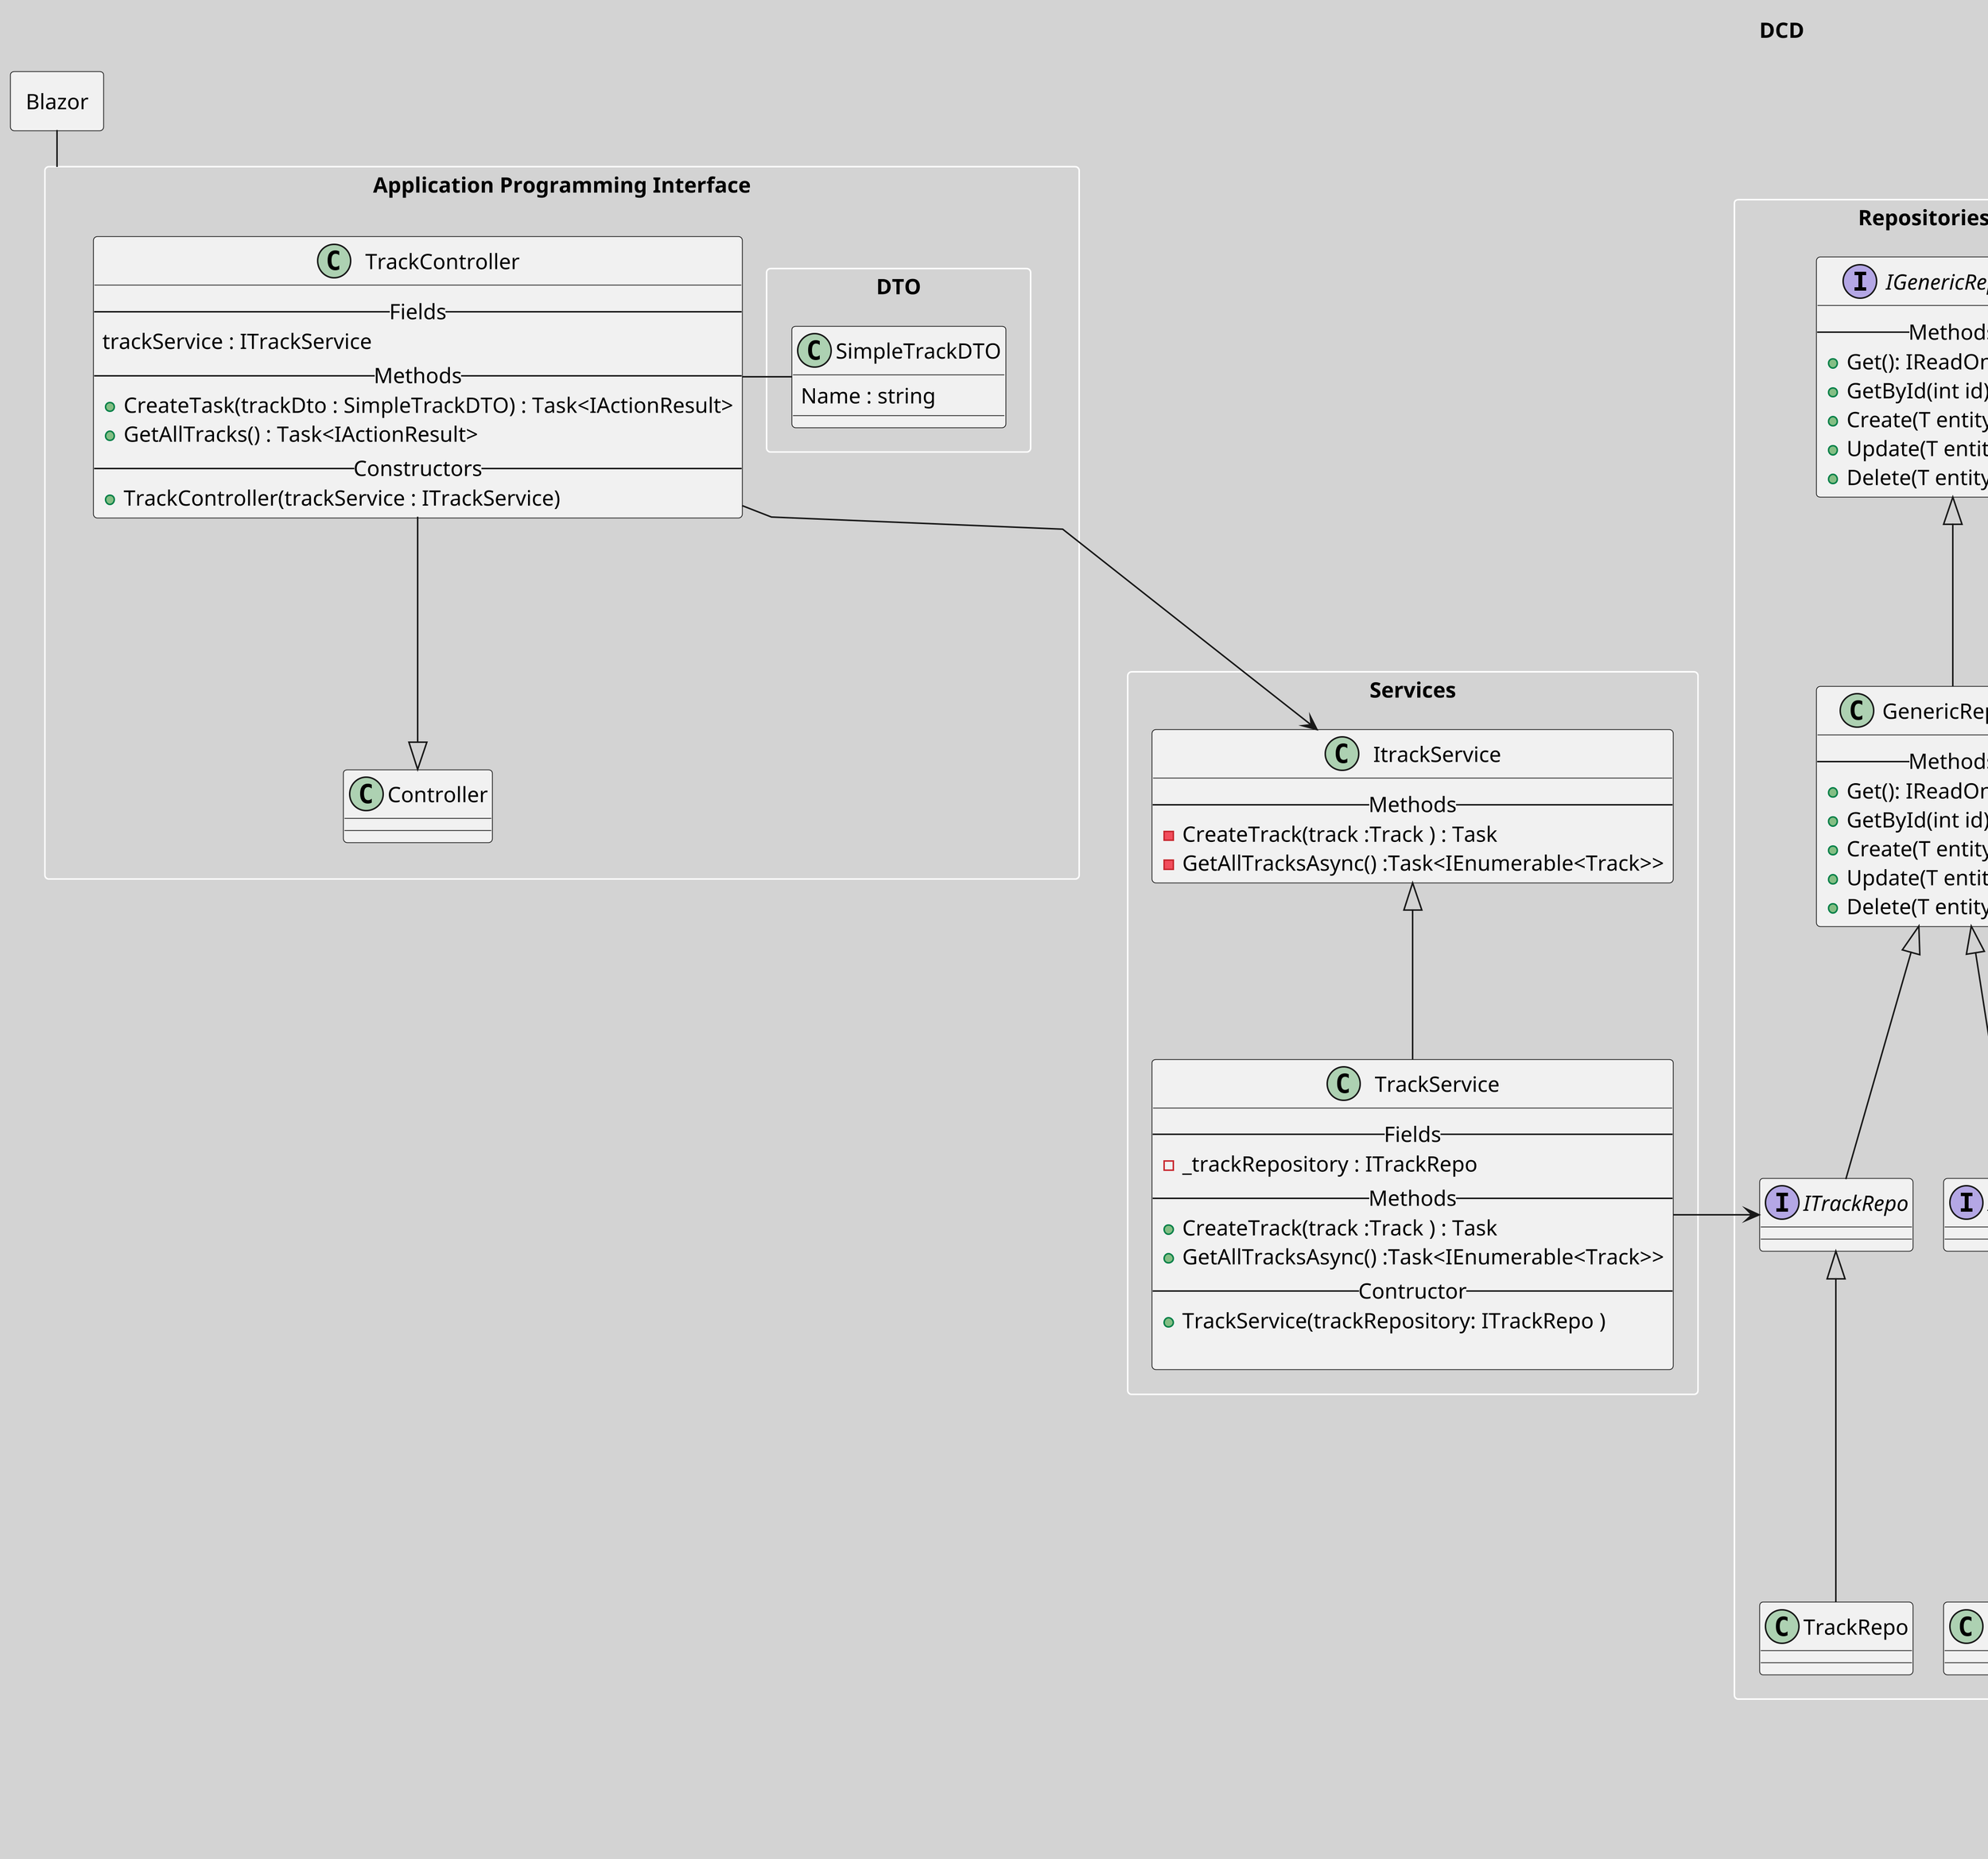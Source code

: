 @startuml DCDv2
title DCD
skinparam nodesep 20
skinparam ranksep 50
skinparam linetype polyline
skinparam dpi 300
skinparam ComponentBorderThickness 0
skinparam BackgroundColor lightgrey
skinparam ComponentBackgroundColor white
skinparam ComponentBorderColor white
skinparam PackageBorderColor white
rectangle "Blazor" as front{

}
rectangle "Application Programming Interface" as API {
    class TrackController{
        --Fields--
        trackService : ITrackService 
        --Methods--
        + CreateTask(trackDto : SimpleTrackDTO) : Task<IActionResult> 
        + GetAllTracks() : Task<IActionResult>
        --Constructors--
        + TrackController(trackService : ITrackService) 
    }
    class Controller
    rectangle DTO{
        class SimpleTrackDTO{
            Name : string
            }
    }
}
rectangle "Services" as Service{
    class ItrackService{
        --Methods--
        - CreateTrack(track :Track ) : Task
        - GetAllTracksAsync() :Task<IEnumerable<Track>> 
    }
    class TrackService{
        -- Fields --
        - _trackRepository : ITrackRepo
        -- Methods --
        + CreateTrack(track :Track ) : Task
        + GetAllTracksAsync() :Task<IEnumerable<Track>> 
        -- Contructor --
        + TrackService(trackRepository: ITrackRepo )
        
    }   
}

rectangle "Repositories" as Repositories{
    class "GenericRepository"{
            --Methods--
            + Get(): IReadOnlyList<T>
            + GetById(int id) <T>
            + Create(T entity) : void
            + Update(T entity) : void
            + Delete(T entity) : void
        }

        interface "IGenericRepository"{
            --Methods--
            + Get(): IReadOnlyList<T>
            + GetById(int id) <T>
            + Create(T entity) : void
            + Update(T entity) : void
            + Delete(T entity) : void
        }
        interface IItemRepo
        interface ITrackRepo
        class "ItemRepo"{

        }
        class "TrackRepo"{

        }
}

rectangle "Data" as models{
    package EntityModels{
        abstract class BaseEntity{
            -- Properties --
            + {abstract}<<abstract>> Id : int
            + {abstract}<<abstract>> Name : string
        }
        entity Track<Bane>{
            -- Properties --
            + <<get, set>> Height : float
            + <<get, set>> Width : float
            ==Navigation Properties==
            + TrackItems : TrackItem[0..*]
        }
        entity TrackItem{
            -- Fields --
            + Id : int
            + Item? : Item
            + ItemId : int

            + Track? :  track
            + TrackId : int
            -- Payload --
            + <<get, set>> X : float
            + <<get, set>> Y : float
            + <<get, set>> Order : int
        }
        entity Item<Bane Element>{
            -- Properties --
            + <<get, set>> Category : Category
            + <<get, set>> Description : string
            + <<get, set>> Image : string
            + <<get, set>> Placement : Placement
            + <<get, set>> Difficulty : string
            ==Navigation Properties==
            + TrackItems : TrackItems[0..*]
        }
    }
    package Data{
        class DataContext{
            --Properties--
            + Tracks : DbSet<Track>
            + Items : DbSet<Item>
            + TrackItems : Dbset<TrackItems>
            --Methods--
            + OnConfiguring(DbContextOptionbuilder optionsBuilder)
            + OnModelCreating(ModelBuilder modelbuilder)
        }
    }

}
front -- API
TrackController --> ItrackService
TrackController --|> Controller
TrackController - SimpleTrackDTO
IGenericRepository  <|-- GenericRepository
IGenericRepository --> DataContext
GenericRepository <|-- IItemRepo
GenericRepository <|-- ITrackRepo
ITrackRepo <|-- TrackRepo
IItemRepo <|-- ItemRepo
TrackService -> ITrackRepo
ItrackService <|-- TrackService
BaseEntity  <- Track
BaseEntity <- Item
Track <|--|> TrackItem
TrackItem <|--|> Item
DataContext -|> Track
DataContext -|> TrackItem
DataContext -|> Item

@enduml